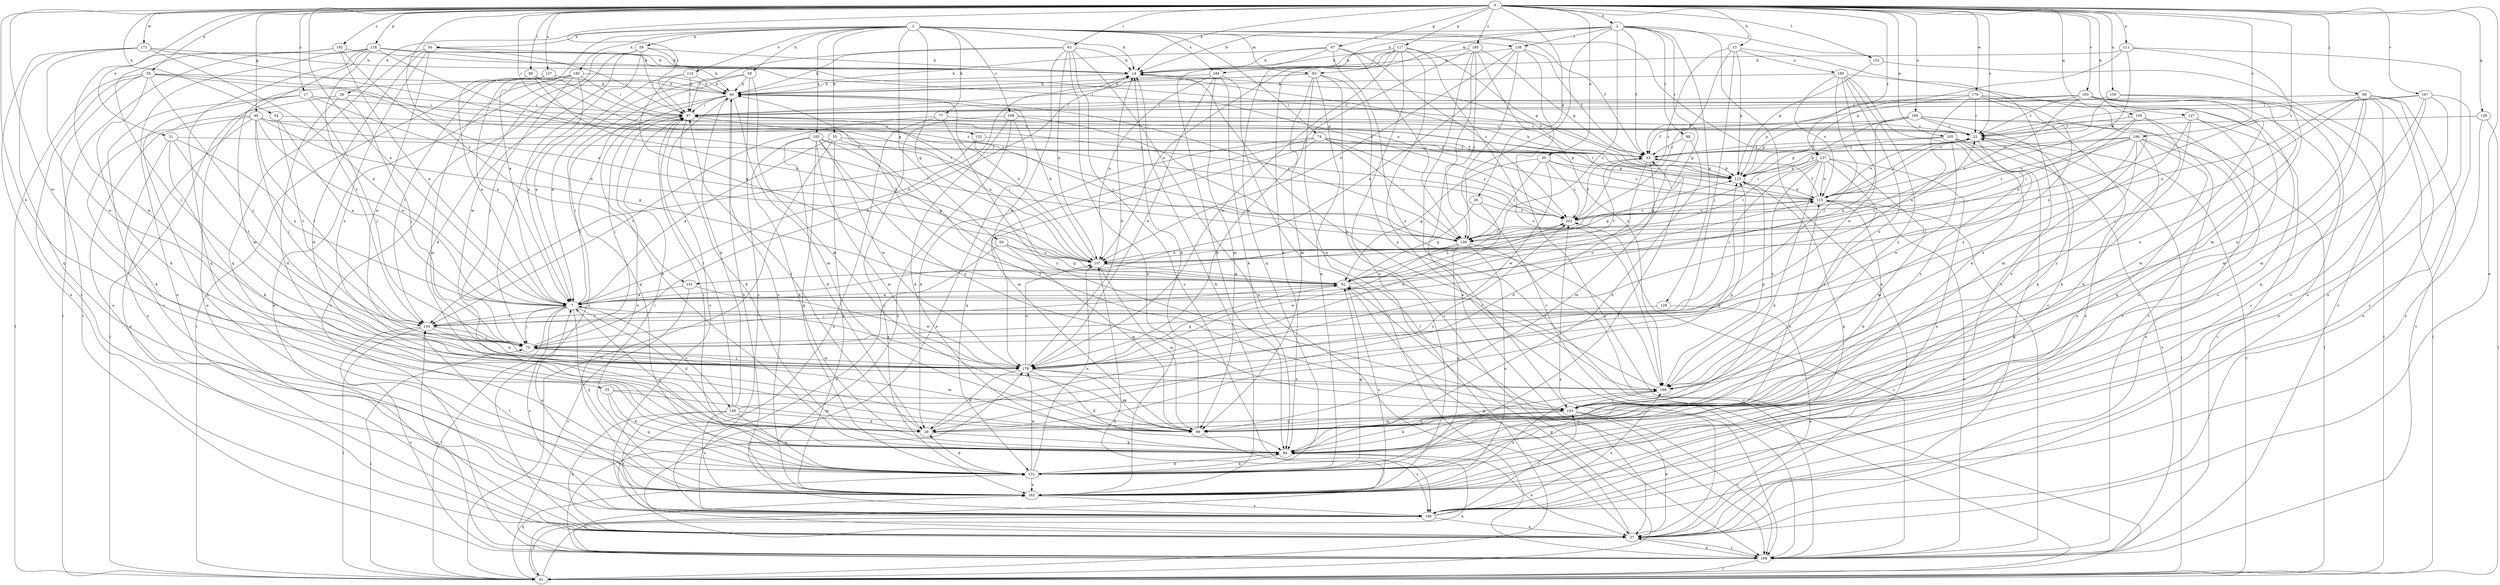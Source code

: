 strict digraph  {
0;
1;
2;
7;
13;
14;
17;
22;
26;
28;
29;
30;
31;
33;
35;
37;
45;
46;
47;
50;
52;
54;
55;
56;
58;
59;
60;
63;
67;
68;
74;
75;
77;
84;
86;
88;
91;
93;
99;
100;
105;
107;
111;
112;
115;
117;
118;
123;
126;
127;
129;
131;
132;
137;
138;
139;
141;
145;
146;
152;
154;
157;
159;
160;
162;
163;
167;
168;
169;
171;
176;
178;
180;
183;
184;
185;
186;
192;
193;
195;
196;
202;
0 -> 2  [label=a];
0 -> 7  [label=a];
0 -> 13  [label=b];
0 -> 14  [label=b];
0 -> 17  [label=c];
0 -> 22  [label=c];
0 -> 26  [label=d];
0 -> 30  [label=e];
0 -> 31  [label=e];
0 -> 33  [label=e];
0 -> 35  [label=e];
0 -> 37  [label=e];
0 -> 46  [label=g];
0 -> 47  [label=g];
0 -> 54  [label=h];
0 -> 63  [label=i];
0 -> 67  [label=i];
0 -> 68  [label=j];
0 -> 86  [label=l];
0 -> 100  [label=n];
0 -> 105  [label=n];
0 -> 111  [label=o];
0 -> 117  [label=p];
0 -> 118  [label=p];
0 -> 126  [label=q];
0 -> 127  [label=q];
0 -> 132  [label=r];
0 -> 137  [label=r];
0 -> 141  [label=s];
0 -> 152  [label=t];
0 -> 157  [label=u];
0 -> 159  [label=u];
0 -> 160  [label=u];
0 -> 163  [label=v];
0 -> 167  [label=v];
0 -> 171  [label=w];
0 -> 176  [label=w];
0 -> 178  [label=w];
0 -> 192  [label=y];
0 -> 195  [label=z];
0 -> 196  [label=z];
0 -> 202  [label=z];
1 -> 7  [label=a];
1 -> 14  [label=b];
1 -> 28  [label=d];
1 -> 45  [label=f];
1 -> 50  [label=g];
1 -> 52  [label=g];
1 -> 55  [label=h];
1 -> 56  [label=h];
1 -> 58  [label=h];
1 -> 59  [label=h];
1 -> 74  [label=j];
1 -> 77  [label=k];
1 -> 93  [label=m];
1 -> 112  [label=o];
1 -> 137  [label=r];
1 -> 138  [label=r];
1 -> 168  [label=v];
1 -> 180  [label=x];
1 -> 183  [label=x];
1 -> 184  [label=x];
2 -> 14  [label=b];
2 -> 37  [label=e];
2 -> 45  [label=f];
2 -> 52  [label=g];
2 -> 88  [label=l];
2 -> 93  [label=m];
2 -> 129  [label=q];
2 -> 138  [label=r];
2 -> 139  [label=r];
2 -> 141  [label=s];
2 -> 152  [label=t];
2 -> 184  [label=x];
7 -> 14  [label=b];
7 -> 29  [label=d];
7 -> 67  [label=i];
7 -> 75  [label=j];
7 -> 91  [label=l];
7 -> 115  [label=o];
7 -> 131  [label=q];
7 -> 145  [label=s];
7 -> 146  [label=s];
7 -> 154  [label=t];
13 -> 75  [label=j];
13 -> 123  [label=p];
13 -> 139  [label=r];
13 -> 146  [label=s];
13 -> 185  [label=x];
13 -> 202  [label=z];
14 -> 60  [label=h];
17 -> 67  [label=i];
17 -> 75  [label=j];
17 -> 107  [label=n];
17 -> 146  [label=s];
17 -> 162  [label=u];
22 -> 45  [label=f];
22 -> 91  [label=l];
22 -> 115  [label=o];
22 -> 154  [label=t];
26 -> 52  [label=g];
26 -> 178  [label=w];
26 -> 202  [label=z];
28 -> 29  [label=d];
28 -> 67  [label=i];
28 -> 75  [label=j];
28 -> 91  [label=l];
29 -> 67  [label=i];
29 -> 84  [label=k];
29 -> 123  [label=p];
29 -> 202  [label=z];
30 -> 52  [label=g];
30 -> 115  [label=o];
30 -> 123  [label=p];
30 -> 139  [label=r];
30 -> 178  [label=w];
30 -> 202  [label=z];
31 -> 7  [label=a];
31 -> 45  [label=f];
31 -> 84  [label=k];
31 -> 154  [label=t];
31 -> 162  [label=u];
33 -> 84  [label=k];
33 -> 99  [label=m];
33 -> 131  [label=q];
33 -> 193  [label=y];
35 -> 60  [label=h];
35 -> 75  [label=j];
35 -> 84  [label=k];
35 -> 91  [label=l];
35 -> 115  [label=o];
35 -> 139  [label=r];
35 -> 146  [label=s];
35 -> 169  [label=v];
37 -> 52  [label=g];
37 -> 169  [label=v];
37 -> 202  [label=z];
45 -> 22  [label=c];
45 -> 29  [label=d];
45 -> 99  [label=m];
45 -> 123  [label=p];
46 -> 7  [label=a];
46 -> 22  [label=c];
46 -> 37  [label=e];
46 -> 52  [label=g];
46 -> 75  [label=j];
46 -> 84  [label=k];
46 -> 139  [label=r];
46 -> 154  [label=t];
46 -> 162  [label=u];
47 -> 14  [label=b];
47 -> 60  [label=h];
47 -> 84  [label=k];
47 -> 139  [label=r];
47 -> 186  [label=x];
47 -> 202  [label=z];
50 -> 52  [label=g];
50 -> 99  [label=m];
50 -> 107  [label=n];
50 -> 146  [label=s];
52 -> 7  [label=a];
52 -> 22  [label=c];
52 -> 45  [label=f];
52 -> 60  [label=h];
52 -> 75  [label=j];
52 -> 162  [label=u];
52 -> 169  [label=v];
52 -> 202  [label=z];
54 -> 7  [label=a];
54 -> 22  [label=c];
54 -> 154  [label=t];
55 -> 7  [label=a];
55 -> 45  [label=f];
55 -> 91  [label=l];
55 -> 162  [label=u];
55 -> 193  [label=y];
56 -> 14  [label=b];
56 -> 29  [label=d];
56 -> 67  [label=i];
56 -> 131  [label=q];
56 -> 178  [label=w];
56 -> 186  [label=x];
58 -> 7  [label=a];
58 -> 37  [label=e];
58 -> 60  [label=h];
58 -> 99  [label=m];
58 -> 146  [label=s];
59 -> 14  [label=b];
59 -> 29  [label=d];
59 -> 67  [label=i];
59 -> 75  [label=j];
59 -> 169  [label=v];
59 -> 178  [label=w];
59 -> 202  [label=z];
60 -> 67  [label=i];
60 -> 84  [label=k];
60 -> 99  [label=m];
60 -> 107  [label=n];
60 -> 131  [label=q];
60 -> 139  [label=r];
60 -> 146  [label=s];
60 -> 162  [label=u];
63 -> 14  [label=b];
63 -> 37  [label=e];
63 -> 60  [label=h];
63 -> 67  [label=i];
63 -> 107  [label=n];
63 -> 146  [label=s];
63 -> 162  [label=u];
63 -> 178  [label=w];
67 -> 22  [label=c];
67 -> 84  [label=k];
67 -> 107  [label=n];
67 -> 162  [label=u];
68 -> 37  [label=e];
68 -> 67  [label=i];
68 -> 75  [label=j];
68 -> 91  [label=l];
68 -> 99  [label=m];
68 -> 107  [label=n];
68 -> 162  [label=u];
68 -> 169  [label=v];
68 -> 186  [label=x];
74 -> 29  [label=d];
74 -> 45  [label=f];
74 -> 99  [label=m];
74 -> 123  [label=p];
74 -> 131  [label=q];
74 -> 139  [label=r];
74 -> 202  [label=z];
75 -> 14  [label=b];
75 -> 67  [label=i];
75 -> 99  [label=m];
75 -> 178  [label=w];
77 -> 22  [label=c];
77 -> 37  [label=e];
77 -> 154  [label=t];
77 -> 193  [label=y];
84 -> 7  [label=a];
84 -> 37  [label=e];
84 -> 115  [label=o];
84 -> 131  [label=q];
84 -> 186  [label=x];
86 -> 7  [label=a];
86 -> 60  [label=h];
86 -> 107  [label=n];
86 -> 202  [label=z];
88 -> 45  [label=f];
88 -> 52  [label=g];
88 -> 84  [label=k];
91 -> 22  [label=c];
91 -> 52  [label=g];
91 -> 75  [label=j];
91 -> 84  [label=k];
91 -> 107  [label=n];
91 -> 131  [label=q];
93 -> 60  [label=h];
93 -> 67  [label=i];
93 -> 91  [label=l];
93 -> 99  [label=m];
93 -> 131  [label=q];
93 -> 169  [label=v];
93 -> 193  [label=y];
99 -> 14  [label=b];
99 -> 146  [label=s];
100 -> 22  [label=c];
100 -> 107  [label=n];
100 -> 139  [label=r];
100 -> 146  [label=s];
100 -> 193  [label=y];
105 -> 37  [label=e];
105 -> 45  [label=f];
105 -> 123  [label=p];
105 -> 169  [label=v];
105 -> 178  [label=w];
105 -> 193  [label=y];
107 -> 52  [label=g];
107 -> 60  [label=h];
107 -> 67  [label=i];
107 -> 99  [label=m];
107 -> 123  [label=p];
111 -> 14  [label=b];
111 -> 37  [label=e];
111 -> 99  [label=m];
111 -> 115  [label=o];
111 -> 123  [label=p];
112 -> 7  [label=a];
112 -> 52  [label=g];
112 -> 60  [label=h];
112 -> 67  [label=i];
115 -> 14  [label=b];
115 -> 22  [label=c];
115 -> 45  [label=f];
115 -> 67  [label=i];
115 -> 84  [label=k];
115 -> 169  [label=v];
115 -> 202  [label=z];
117 -> 14  [label=b];
117 -> 84  [label=k];
117 -> 107  [label=n];
117 -> 123  [label=p];
117 -> 131  [label=q];
117 -> 162  [label=u];
117 -> 169  [label=v];
117 -> 178  [label=w];
117 -> 186  [label=x];
118 -> 14  [label=b];
118 -> 37  [label=e];
118 -> 45  [label=f];
118 -> 60  [label=h];
118 -> 91  [label=l];
118 -> 99  [label=m];
118 -> 131  [label=q];
118 -> 139  [label=r];
118 -> 154  [label=t];
123 -> 14  [label=b];
123 -> 115  [label=o];
126 -> 22  [label=c];
126 -> 91  [label=l];
126 -> 146  [label=s];
127 -> 22  [label=c];
127 -> 84  [label=k];
127 -> 131  [label=q];
127 -> 169  [label=v];
127 -> 186  [label=x];
129 -> 37  [label=e];
129 -> 154  [label=t];
131 -> 22  [label=c];
131 -> 29  [label=d];
131 -> 45  [label=f];
131 -> 52  [label=g];
131 -> 67  [label=i];
131 -> 84  [label=k];
131 -> 107  [label=n];
131 -> 123  [label=p];
131 -> 162  [label=u];
131 -> 178  [label=w];
132 -> 45  [label=f];
132 -> 139  [label=r];
132 -> 154  [label=t];
137 -> 84  [label=k];
137 -> 99  [label=m];
137 -> 115  [label=o];
137 -> 123  [label=p];
137 -> 139  [label=r];
137 -> 154  [label=t];
137 -> 162  [label=u];
137 -> 186  [label=x];
137 -> 193  [label=y];
138 -> 7  [label=a];
138 -> 14  [label=b];
138 -> 45  [label=f];
138 -> 91  [label=l];
138 -> 107  [label=n];
138 -> 169  [label=v];
139 -> 107  [label=n];
139 -> 131  [label=q];
139 -> 162  [label=u];
139 -> 169  [label=v];
139 -> 178  [label=w];
141 -> 7  [label=a];
141 -> 169  [label=v];
141 -> 178  [label=w];
145 -> 29  [label=d];
145 -> 37  [label=e];
145 -> 60  [label=h];
145 -> 67  [label=i];
145 -> 123  [label=p];
145 -> 131  [label=q];
145 -> 146  [label=s];
145 -> 162  [label=u];
146 -> 37  [label=e];
146 -> 91  [label=l];
146 -> 186  [label=x];
146 -> 193  [label=y];
152 -> 123  [label=p];
152 -> 169  [label=v];
154 -> 75  [label=j];
154 -> 91  [label=l];
154 -> 169  [label=v];
154 -> 178  [label=w];
157 -> 7  [label=a];
157 -> 37  [label=e];
157 -> 60  [label=h];
157 -> 123  [label=p];
159 -> 67  [label=i];
159 -> 91  [label=l];
159 -> 99  [label=m];
159 -> 115  [label=o];
160 -> 7  [label=a];
160 -> 22  [label=c];
160 -> 45  [label=f];
160 -> 84  [label=k];
160 -> 91  [label=l];
160 -> 123  [label=p];
160 -> 139  [label=r];
160 -> 146  [label=s];
162 -> 7  [label=a];
162 -> 14  [label=b];
162 -> 60  [label=h];
162 -> 67  [label=i];
162 -> 146  [label=s];
162 -> 154  [label=t];
162 -> 186  [label=x];
163 -> 22  [label=c];
163 -> 37  [label=e];
163 -> 45  [label=f];
163 -> 67  [label=i];
163 -> 139  [label=r];
163 -> 146  [label=s];
163 -> 162  [label=u];
163 -> 186  [label=x];
167 -> 22  [label=c];
167 -> 67  [label=i];
167 -> 99  [label=m];
167 -> 131  [label=q];
167 -> 146  [label=s];
167 -> 162  [label=u];
168 -> 22  [label=c];
168 -> 37  [label=e];
168 -> 84  [label=k];
168 -> 146  [label=s];
168 -> 162  [label=u];
168 -> 186  [label=x];
169 -> 37  [label=e];
169 -> 91  [label=l];
169 -> 115  [label=o];
169 -> 154  [label=t];
169 -> 162  [label=u];
169 -> 178  [label=w];
169 -> 202  [label=z];
171 -> 7  [label=a];
171 -> 14  [label=b];
171 -> 37  [label=e];
171 -> 131  [label=q];
171 -> 178  [label=w];
171 -> 202  [label=z];
176 -> 7  [label=a];
176 -> 22  [label=c];
176 -> 67  [label=i];
176 -> 99  [label=m];
176 -> 123  [label=p];
176 -> 162  [label=u];
176 -> 186  [label=x];
178 -> 7  [label=a];
178 -> 14  [label=b];
178 -> 29  [label=d];
178 -> 52  [label=g];
178 -> 75  [label=j];
178 -> 84  [label=k];
178 -> 99  [label=m];
178 -> 107  [label=n];
178 -> 186  [label=x];
180 -> 7  [label=a];
180 -> 37  [label=e];
180 -> 60  [label=h];
180 -> 67  [label=i];
180 -> 75  [label=j];
180 -> 91  [label=l];
180 -> 99  [label=m];
180 -> 154  [label=t];
183 -> 29  [label=d];
183 -> 45  [label=f];
183 -> 52  [label=g];
183 -> 84  [label=k];
183 -> 99  [label=m];
183 -> 131  [label=q];
183 -> 178  [label=w];
183 -> 193  [label=y];
184 -> 60  [label=h];
184 -> 84  [label=k];
184 -> 99  [label=m];
184 -> 107  [label=n];
184 -> 169  [label=v];
184 -> 178  [label=w];
185 -> 60  [label=h];
185 -> 75  [label=j];
185 -> 84  [label=k];
185 -> 115  [label=o];
185 -> 169  [label=v];
185 -> 178  [label=w];
185 -> 186  [label=x];
185 -> 193  [label=y];
186 -> 14  [label=b];
186 -> 123  [label=p];
186 -> 193  [label=y];
192 -> 7  [label=a];
192 -> 14  [label=b];
192 -> 75  [label=j];
192 -> 107  [label=n];
192 -> 178  [label=w];
193 -> 29  [label=d];
193 -> 37  [label=e];
193 -> 84  [label=k];
193 -> 99  [label=m];
193 -> 169  [label=v];
195 -> 14  [label=b];
195 -> 37  [label=e];
195 -> 91  [label=l];
195 -> 123  [label=p];
195 -> 139  [label=r];
195 -> 178  [label=w];
195 -> 186  [label=x];
196 -> 29  [label=d];
196 -> 37  [label=e];
196 -> 45  [label=f];
196 -> 107  [label=n];
196 -> 115  [label=o];
196 -> 123  [label=p];
196 -> 162  [label=u];
196 -> 193  [label=y];
196 -> 202  [label=z];
202 -> 45  [label=f];
202 -> 115  [label=o];
202 -> 139  [label=r];
}
